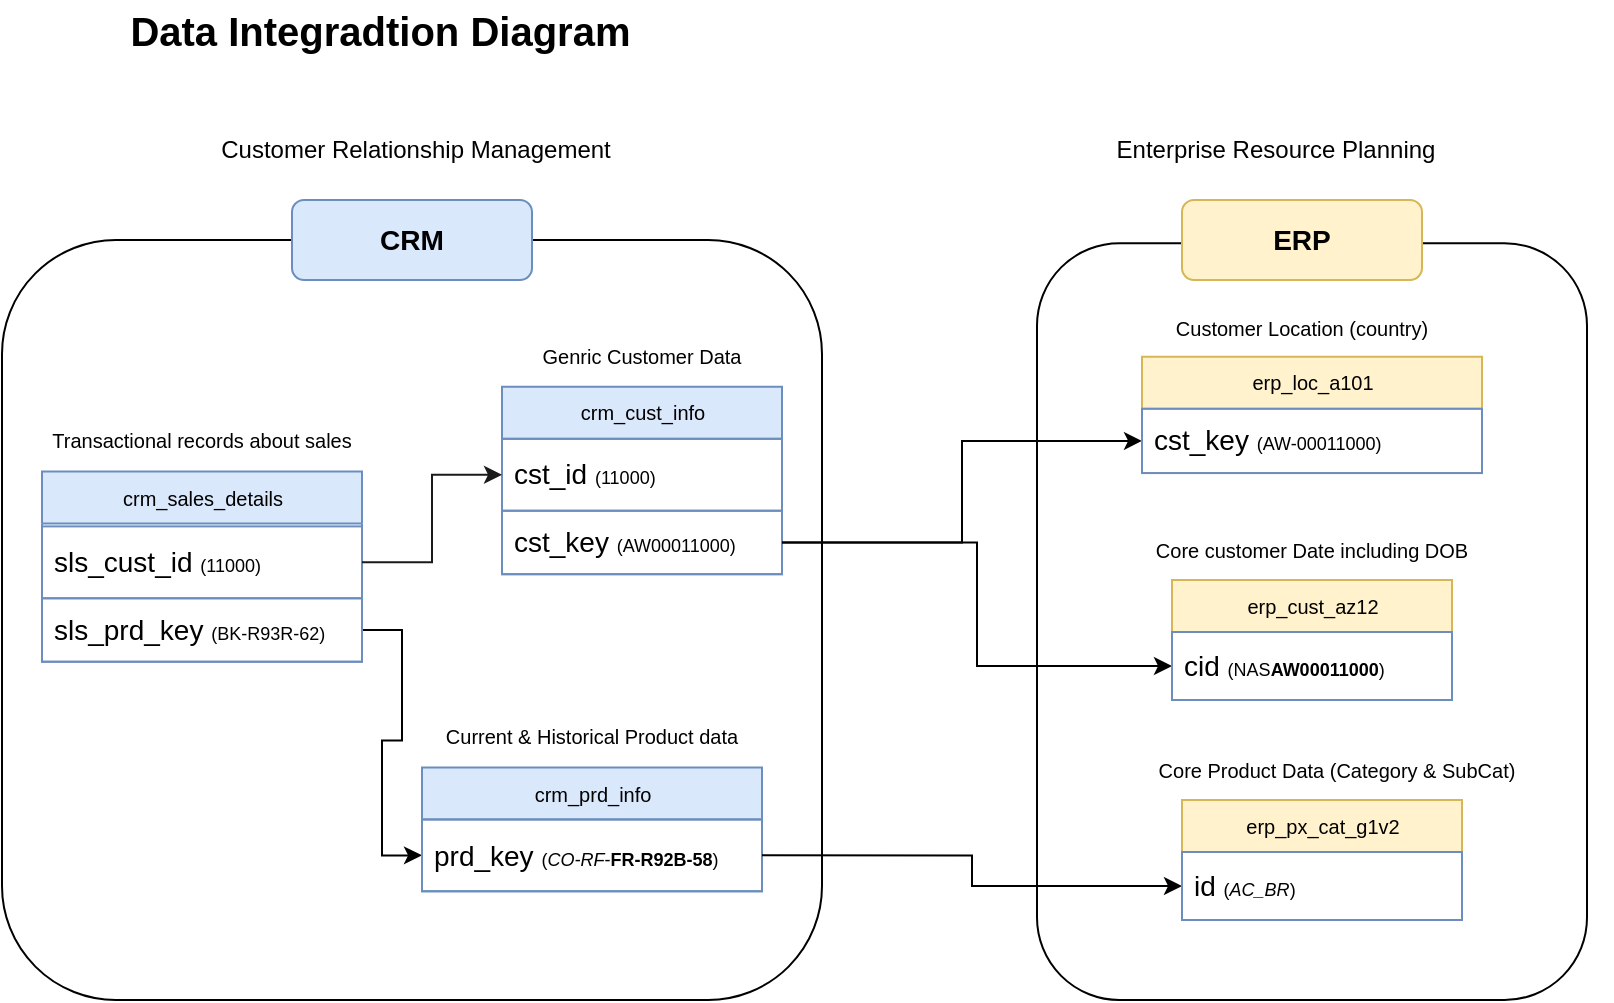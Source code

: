 <mxfile version="27.0.9">
  <diagram name="Page-1" id="55JhxnJ1S438JvXKGcN5">
    <mxGraphModel dx="1042" dy="626" grid="1" gridSize="10" guides="1" tooltips="1" connect="1" arrows="1" fold="1" page="1" pageScale="1" pageWidth="850" pageHeight="1100" math="0" shadow="0">
      <root>
        <mxCell id="0" />
        <mxCell id="1" parent="0" />
        <mxCell id="A-Jb7ECIgslYtsilUVIs-49" value="Customer Relationship Management" style="rounded=1;whiteSpace=wrap;html=1;fillColor=none;strokeColor=none;" parent="1" vertex="1">
          <mxGeometry x="120" y="80" width="220" height="30" as="geometry" />
        </mxCell>
        <mxCell id="A-Jb7ECIgslYtsilUVIs-50" value="Enterprise Resource Planning" style="rounded=1;whiteSpace=wrap;html=1;fillColor=none;strokeColor=none;" parent="1" vertex="1">
          <mxGeometry x="550" y="80" width="220" height="30" as="geometry" />
        </mxCell>
        <mxCell id="POKOxXdK3BP2NFUV7ags-1" value="&lt;font style=&quot;font-size: 20px;&quot;&gt;&lt;b&gt;Data Integradtion Diagram&amp;nbsp;&lt;/b&gt;&lt;/font&gt;" style="text;strokeColor=none;align=center;fillColor=none;html=1;verticalAlign=middle;whiteSpace=wrap;rounded=0;" vertex="1" parent="1">
          <mxGeometry x="70" y="20" width="290" height="30" as="geometry" />
        </mxCell>
        <mxCell id="POKOxXdK3BP2NFUV7ags-2" value="" style="group" vertex="1" connectable="0" parent="1">
          <mxGeometry x="23" y="120" width="805" height="400" as="geometry" />
        </mxCell>
        <mxCell id="A-Jb7ECIgslYtsilUVIs-41" value="" style="group;fillColor=none;" parent="POKOxXdK3BP2NFUV7ags-2" vertex="1" connectable="0">
          <mxGeometry y="30" width="420" height="370" as="geometry" />
        </mxCell>
        <mxCell id="A-Jb7ECIgslYtsilUVIs-14" style="edgeStyle=orthogonalEdgeStyle;rounded=0;orthogonalLoop=1;jettySize=auto;html=1;exitX=1;exitY=0.5;exitDx=0;exitDy=0;entryX=0;entryY=0.5;entryDx=0;entryDy=0;fillColor=#dae8fc;strokeColor=#000000;" parent="A-Jb7ECIgslYtsilUVIs-41" source="A-Jb7ECIgslYtsilUVIs-7" target="A-Jb7ECIgslYtsilUVIs-13" edge="1">
          <mxGeometry relative="1" as="geometry" />
        </mxCell>
        <mxCell id="A-Jb7ECIgslYtsilUVIs-32" value="" style="group" parent="A-Jb7ECIgslYtsilUVIs-41" vertex="1" connectable="0">
          <mxGeometry x="20" y="74" width="400" height="296" as="geometry" />
        </mxCell>
        <mxCell id="A-Jb7ECIgslYtsilUVIs-1" value="&lt;font style=&quot;font-size: 10px;&quot;&gt;crm_sales_details&lt;/font&gt;" style="swimlane;fontStyle=0;childLayout=stackLayout;horizontal=1;startSize=26;fillColor=#dae8fc;horizontalStack=0;resizeParent=1;resizeParentMax=0;resizeLast=0;collapsible=1;marginBottom=0;html=1;strokeColor=#6c8ebf;container=0;" parent="A-Jb7ECIgslYtsilUVIs-32" vertex="1">
          <mxGeometry y="31.714" width="160" height="95.143" as="geometry" />
        </mxCell>
        <mxCell id="A-Jb7ECIgslYtsilUVIs-27" value="&lt;span style=&quot;font-size: 10px;&quot;&gt;Transactional records about sales&lt;/span&gt;" style="text;strokeColor=none;align=center;fillColor=none;html=1;verticalAlign=middle;whiteSpace=wrap;rounded=0;container=0;" parent="A-Jb7ECIgslYtsilUVIs-32" vertex="1">
          <mxGeometry width="160" height="31.714" as="geometry" />
        </mxCell>
        <mxCell id="A-Jb7ECIgslYtsilUVIs-2" value="&lt;font style=&quot;font-size: 14px;&quot;&gt;sls_cust_id&amp;nbsp;&lt;/font&gt;&lt;span style=&quot;font-size: 9px;&quot;&gt;(11000)&lt;/span&gt;" style="text;strokeColor=#6c8ebf;fillColor=none;align=left;verticalAlign=middle;spacingLeft=4;spacingRight=4;overflow=hidden;rotatable=0;points=[[0,0.5],[1,0.5]];portConstraint=eastwest;whiteSpace=wrap;html=1;container=0;" parent="A-Jb7ECIgslYtsilUVIs-32" vertex="1">
          <mxGeometry y="59.2" width="160" height="35.943" as="geometry" />
        </mxCell>
        <mxCell id="A-Jb7ECIgslYtsilUVIs-7" value="&lt;span style=&quot;font-size: 14px;&quot;&gt;sls_prd_key &lt;/span&gt;&lt;font style=&quot;font-size: 9px;&quot;&gt;(BK-R93R-62)&lt;/font&gt;" style="text;strokeColor=#6c8ebf;fillColor=none;align=left;verticalAlign=middle;spacingLeft=4;spacingRight=4;overflow=hidden;rotatable=0;points=[[0,0.5],[1,0.5]];portConstraint=eastwest;whiteSpace=wrap;html=1;container=0;" parent="A-Jb7ECIgslYtsilUVIs-32" vertex="1">
          <mxGeometry y="95.143" width="160" height="31.714" as="geometry" />
        </mxCell>
        <mxCell id="A-Jb7ECIgslYtsilUVIs-34" value="" style="group" parent="A-Jb7ECIgslYtsilUVIs-41" vertex="1" connectable="0">
          <mxGeometry x="210" y="222" width="170" height="95.143" as="geometry" />
        </mxCell>
        <mxCell id="A-Jb7ECIgslYtsilUVIs-12" value="&lt;span style=&quot;font-size: 10px;&quot;&gt;crm_prd_info&lt;/span&gt;" style="swimlane;fontStyle=0;childLayout=stackLayout;horizontal=1;startSize=26;fillColor=#dae8fc;horizontalStack=0;resizeParent=1;resizeParentMax=0;resizeLast=0;collapsible=1;marginBottom=0;html=1;strokeColor=#6c8ebf;" parent="A-Jb7ECIgslYtsilUVIs-34" vertex="1">
          <mxGeometry y="31.714" width="170" height="61.943" as="geometry" />
        </mxCell>
        <mxCell id="A-Jb7ECIgslYtsilUVIs-13" value="&lt;span style=&quot;font-size: 14px;&quot;&gt;prd_key &lt;/span&gt;&lt;font style=&quot;font-size: 9px;&quot;&gt;(&lt;i&gt;CO-RF&lt;/i&gt;-&lt;b&gt;FR-R92B-58&lt;/b&gt;)&lt;/font&gt;" style="text;strokeColor=#6c8ebf;fillColor=none;align=left;verticalAlign=middle;spacingLeft=4;spacingRight=4;overflow=hidden;rotatable=0;points=[[0,0.5],[1,0.5]];portConstraint=eastwest;whiteSpace=wrap;html=1;" parent="A-Jb7ECIgslYtsilUVIs-12" vertex="1">
          <mxGeometry y="26" width="170" height="35.943" as="geometry" />
        </mxCell>
        <mxCell id="A-Jb7ECIgslYtsilUVIs-26" value="&lt;font style=&quot;font-size: 10px;&quot;&gt;Current &amp;amp; Historical Product data&lt;/font&gt;" style="text;strokeColor=none;align=center;fillColor=none;html=1;verticalAlign=middle;whiteSpace=wrap;rounded=0;" parent="A-Jb7ECIgslYtsilUVIs-34" vertex="1">
          <mxGeometry x="5" width="160" height="31.714" as="geometry" />
        </mxCell>
        <mxCell id="A-Jb7ECIgslYtsilUVIs-37" value="" style="group" parent="A-Jb7ECIgslYtsilUVIs-41" vertex="1" connectable="0">
          <mxGeometry x="240" y="31.714" width="160" height="126.857" as="geometry" />
        </mxCell>
        <mxCell id="A-Jb7ECIgslYtsilUVIs-8" value="&lt;span style=&quot;font-size: 10px;&quot;&gt;crm_cust_info&lt;/span&gt;" style="swimlane;fontStyle=0;childLayout=stackLayout;horizontal=1;startSize=26;fillColor=#dae8fc;horizontalStack=0;resizeParent=1;resizeParentMax=0;resizeLast=0;collapsible=1;marginBottom=0;html=1;strokeColor=#6c8ebf;" parent="A-Jb7ECIgslYtsilUVIs-37" vertex="1">
          <mxGeometry x="10" y="31.714" width="140" height="93.657" as="geometry" />
        </mxCell>
        <mxCell id="A-Jb7ECIgslYtsilUVIs-9" value="&lt;font style=&quot;font-size: 14px;&quot;&gt;cst_id &lt;/font&gt;&lt;font style=&quot;font-size: 9px;&quot;&gt;(11000)&lt;/font&gt;" style="text;strokeColor=#6c8ebf;fillColor=none;align=left;verticalAlign=middle;spacingLeft=4;spacingRight=4;overflow=hidden;rotatable=0;points=[[0,0.5],[1,0.5]];portConstraint=eastwest;whiteSpace=wrap;html=1;" parent="A-Jb7ECIgslYtsilUVIs-8" vertex="1">
          <mxGeometry y="26" width="140" height="35.943" as="geometry" />
        </mxCell>
        <mxCell id="A-Jb7ECIgslYtsilUVIs-17" value="&lt;font style=&quot;font-size: 14px;&quot;&gt;cst_key &lt;/font&gt;&lt;font style=&quot;font-size: 9px;&quot;&gt;(AW00011000)&lt;/font&gt;" style="text;strokeColor=#6c8ebf;fillColor=none;align=left;verticalAlign=middle;spacingLeft=4;spacingRight=4;overflow=hidden;rotatable=0;points=[[0,0.5],[1,0.5]];portConstraint=eastwest;whiteSpace=wrap;html=1;" parent="A-Jb7ECIgslYtsilUVIs-8" vertex="1">
          <mxGeometry y="61.943" width="140" height="31.714" as="geometry" />
        </mxCell>
        <mxCell id="A-Jb7ECIgslYtsilUVIs-28" value="&lt;span style=&quot;font-size: 10px;&quot;&gt;Genric Customer Data&lt;/span&gt;" style="text;strokeColor=none;align=center;fillColor=none;html=1;verticalAlign=middle;whiteSpace=wrap;rounded=0;" parent="A-Jb7ECIgslYtsilUVIs-37" vertex="1">
          <mxGeometry width="160" height="31.714" as="geometry" />
        </mxCell>
        <mxCell id="A-Jb7ECIgslYtsilUVIs-51" style="edgeStyle=orthogonalEdgeStyle;rounded=0;orthogonalLoop=1;jettySize=auto;html=1;exitX=0.75;exitY=0;exitDx=0;exitDy=0;" parent="A-Jb7ECIgslYtsilUVIs-41" source="A-Jb7ECIgslYtsilUVIs-40" edge="1">
          <mxGeometry relative="1" as="geometry">
            <mxPoint x="308" y="-10" as="targetPoint" />
          </mxGeometry>
        </mxCell>
        <mxCell id="A-Jb7ECIgslYtsilUVIs-40" value="" style="rounded=1;whiteSpace=wrap;html=1;fillColor=none;" parent="A-Jb7ECIgslYtsilUVIs-41" vertex="1">
          <mxGeometry y="-10" width="410" height="380" as="geometry" />
        </mxCell>
        <mxCell id="A-Jb7ECIgslYtsilUVIs-11" style="edgeStyle=orthogonalEdgeStyle;rounded=0;orthogonalLoop=1;jettySize=auto;html=1;entryX=0;entryY=0.5;entryDx=0;entryDy=0;fillColor=#dae8fc;strokeColor=#1A1A1A;" parent="A-Jb7ECIgslYtsilUVIs-41" source="A-Jb7ECIgslYtsilUVIs-2" target="A-Jb7ECIgslYtsilUVIs-9" edge="1">
          <mxGeometry relative="1" as="geometry" />
        </mxCell>
        <mxCell id="A-Jb7ECIgslYtsilUVIs-18" style="edgeStyle=orthogonalEdgeStyle;rounded=0;orthogonalLoop=1;jettySize=auto;html=1;exitX=1;exitY=0.5;exitDx=0;exitDy=0;entryX=0;entryY=0.5;entryDx=0;entryDy=0;" parent="POKOxXdK3BP2NFUV7ags-2" source="A-Jb7ECIgslYtsilUVIs-17" target="A-Jb7ECIgslYtsilUVIs-16" edge="1">
          <mxGeometry relative="1" as="geometry" />
        </mxCell>
        <mxCell id="A-Jb7ECIgslYtsilUVIs-21" style="edgeStyle=orthogonalEdgeStyle;rounded=0;orthogonalLoop=1;jettySize=auto;html=1;exitX=1;exitY=0.5;exitDx=0;exitDy=0;entryX=0;entryY=0.5;entryDx=0;entryDy=0;" parent="POKOxXdK3BP2NFUV7ags-2" source="A-Jb7ECIgslYtsilUVIs-13" target="A-Jb7ECIgslYtsilUVIs-20" edge="1">
          <mxGeometry relative="1" as="geometry" />
        </mxCell>
        <mxCell id="A-Jb7ECIgslYtsilUVIs-25" style="edgeStyle=orthogonalEdgeStyle;rounded=0;orthogonalLoop=1;jettySize=auto;html=1;exitX=1;exitY=0.5;exitDx=0;exitDy=0;entryX=0;entryY=0.5;entryDx=0;entryDy=0;" parent="POKOxXdK3BP2NFUV7ags-2" source="A-Jb7ECIgslYtsilUVIs-17" target="A-Jb7ECIgslYtsilUVIs-23" edge="1">
          <mxGeometry relative="1" as="geometry" />
        </mxCell>
        <mxCell id="A-Jb7ECIgslYtsilUVIs-38" value="" style="group" parent="POKOxXdK3BP2NFUV7ags-2" vertex="1" connectable="0">
          <mxGeometry x="570" y="50" width="222.5" height="350" as="geometry" />
        </mxCell>
        <mxCell id="A-Jb7ECIgslYtsilUVIs-22" value="&lt;span style=&quot;font-size: 10px;&quot;&gt;erp_loc_a101&lt;/span&gt;" style="swimlane;fontStyle=0;childLayout=stackLayout;horizontal=1;startSize=26;fillColor=#fff2cc;horizontalStack=0;resizeParent=1;resizeParentMax=0;resizeLast=0;collapsible=1;marginBottom=0;html=1;strokeColor=#d6b656;" parent="A-Jb7ECIgslYtsilUVIs-38" vertex="1">
          <mxGeometry y="28.378" width="170" height="58.162" as="geometry" />
        </mxCell>
        <mxCell id="A-Jb7ECIgslYtsilUVIs-23" value="&lt;span style=&quot;font-size: 14px;&quot;&gt;cst_key&amp;nbsp;&lt;/span&gt;&lt;font style=&quot;font-size: 9px;&quot;&gt;(AW-00011000)&lt;/font&gt;" style="text;strokeColor=#6c8ebf;fillColor=none;align=left;verticalAlign=middle;spacingLeft=4;spacingRight=4;overflow=hidden;rotatable=0;points=[[0,0.5],[1,0.5]];portConstraint=eastwest;whiteSpace=wrap;html=1;" parent="A-Jb7ECIgslYtsilUVIs-22" vertex="1">
          <mxGeometry y="26" width="170" height="32.162" as="geometry" />
        </mxCell>
        <mxCell id="A-Jb7ECIgslYtsilUVIs-36" value="&lt;span style=&quot;font-size: 10px;&quot;&gt;Customer Location (country)&lt;/span&gt;" style="text;strokeColor=none;align=center;fillColor=none;html=1;verticalAlign=middle;whiteSpace=wrap;rounded=0;" parent="A-Jb7ECIgslYtsilUVIs-38" vertex="1">
          <mxGeometry width="160" height="28.378" as="geometry" />
        </mxCell>
        <mxCell id="A-Jb7ECIgslYtsilUVIs-46" value="" style="rounded=1;whiteSpace=wrap;html=1;fillColor=none;" parent="A-Jb7ECIgslYtsilUVIs-38" vertex="1">
          <mxGeometry x="-52.5" y="-28.378" width="275" height="378.378" as="geometry" />
        </mxCell>
        <mxCell id="A-Jb7ECIgslYtsilUVIs-31" value="" style="group" parent="POKOxXdK3BP2NFUV7ags-2" vertex="1" connectable="0">
          <mxGeometry x="575" y="160" width="230" height="240" as="geometry" />
        </mxCell>
        <mxCell id="A-Jb7ECIgslYtsilUVIs-45" value="" style="group" parent="A-Jb7ECIgslYtsilUVIs-31" vertex="1" connectable="0">
          <mxGeometry width="160" height="90" as="geometry" />
        </mxCell>
        <mxCell id="A-Jb7ECIgslYtsilUVIs-15" value="&lt;span style=&quot;font-size: 10px;&quot;&gt;erp_cust_az12&lt;/span&gt;" style="swimlane;fontStyle=0;childLayout=stackLayout;horizontal=1;startSize=26;fillColor=#fff2cc;horizontalStack=0;resizeParent=1;resizeParentMax=0;resizeLast=0;collapsible=1;marginBottom=0;html=1;strokeColor=#d6b656;align=center;container=0;" parent="A-Jb7ECIgslYtsilUVIs-45" vertex="1">
          <mxGeometry x="10" y="30" width="140" height="60" as="geometry" />
        </mxCell>
        <mxCell id="A-Jb7ECIgslYtsilUVIs-29" value="&lt;span style=&quot;font-size: 10px;&quot;&gt;Core customer Date including DOB&lt;/span&gt;" style="text;strokeColor=none;align=center;fillColor=none;html=1;verticalAlign=middle;whiteSpace=wrap;rounded=0;container=0;" parent="A-Jb7ECIgslYtsilUVIs-45" vertex="1">
          <mxGeometry width="160" height="30" as="geometry" />
        </mxCell>
        <mxCell id="A-Jb7ECIgslYtsilUVIs-16" value="&lt;span style=&quot;font-size: 14px;&quot;&gt;cid &lt;/span&gt;&lt;font style=&quot;font-size: 9px;&quot;&gt;(NAS&lt;b&gt;AW00011000&lt;/b&gt;)&lt;/font&gt;" style="text;strokeColor=#6c8ebf;fillColor=none;align=left;verticalAlign=middle;spacingLeft=4;spacingRight=4;overflow=hidden;rotatable=0;points=[[0,0.5],[1,0.5]];portConstraint=eastwest;whiteSpace=wrap;html=1;container=0;" parent="A-Jb7ECIgslYtsilUVIs-45" vertex="1">
          <mxGeometry x="10" y="56" width="140" height="34" as="geometry" />
        </mxCell>
        <mxCell id="A-Jb7ECIgslYtsilUVIs-39" value="" style="group" parent="POKOxXdK3BP2NFUV7ags-2" vertex="1" connectable="0">
          <mxGeometry x="570" y="270" width="195" height="90" as="geometry" />
        </mxCell>
        <mxCell id="A-Jb7ECIgslYtsilUVIs-19" value="&lt;span style=&quot;font-size: 10px;&quot;&gt;erp_px_cat_g1v2&lt;/span&gt;" style="swimlane;fontStyle=0;childLayout=stackLayout;horizontal=1;startSize=26;fillColor=#fff2cc;horizontalStack=0;resizeParent=1;resizeParentMax=0;resizeLast=0;collapsible=1;marginBottom=0;html=1;strokeColor=#d6b656;" parent="A-Jb7ECIgslYtsilUVIs-39" vertex="1">
          <mxGeometry x="20" y="30" width="140" height="60" as="geometry" />
        </mxCell>
        <mxCell id="A-Jb7ECIgslYtsilUVIs-20" value="&lt;span style=&quot;font-size: 14px;&quot;&gt;id &lt;/span&gt;&lt;font style=&quot;font-size: 9px;&quot;&gt;(&lt;i&gt;AC_BR&lt;/i&gt;)&lt;/font&gt;" style="text;strokeColor=#6c8ebf;fillColor=none;align=left;verticalAlign=middle;spacingLeft=4;spacingRight=4;overflow=hidden;rotatable=0;points=[[0,0.5],[1,0.5]];portConstraint=eastwest;whiteSpace=wrap;html=1;" parent="A-Jb7ECIgslYtsilUVIs-19" vertex="1">
          <mxGeometry y="26" width="140" height="34" as="geometry" />
        </mxCell>
        <mxCell id="A-Jb7ECIgslYtsilUVIs-35" value="&lt;span style=&quot;font-size: 10px;&quot;&gt;Core Product Data (Category &amp;amp; SubCat)&lt;/span&gt;" style="text;strokeColor=none;align=center;fillColor=none;html=1;verticalAlign=middle;whiteSpace=wrap;rounded=0;" parent="A-Jb7ECIgslYtsilUVIs-39" vertex="1">
          <mxGeometry width="195" height="30" as="geometry" />
        </mxCell>
        <mxCell id="A-Jb7ECIgslYtsilUVIs-48" value="&lt;h3&gt;ERP&lt;/h3&gt;" style="rounded=1;whiteSpace=wrap;html=1;fillColor=#fff2cc;strokeColor=#d6b656;" parent="POKOxXdK3BP2NFUV7ags-2" vertex="1">
          <mxGeometry x="590" width="120" height="40" as="geometry" />
        </mxCell>
        <mxCell id="A-Jb7ECIgslYtsilUVIs-47" value="&lt;h3&gt;CRM&lt;/h3&gt;" style="rounded=1;whiteSpace=wrap;html=1;fillColor=#dae8fc;strokeColor=#6c8ebf;" parent="POKOxXdK3BP2NFUV7ags-2" vertex="1">
          <mxGeometry x="145" width="120" height="40" as="geometry" />
        </mxCell>
      </root>
    </mxGraphModel>
  </diagram>
</mxfile>
